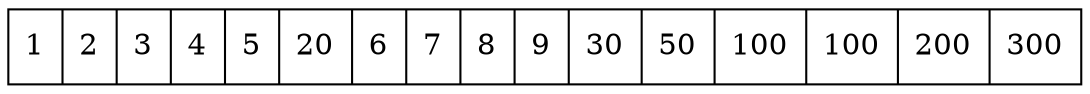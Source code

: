 digraph G{ node [shape = record ];
 rankdir=LR;X[label="{ 1|2|3|4|5|20|6|7|8|9|30|50|100|100|200|300}"]}
